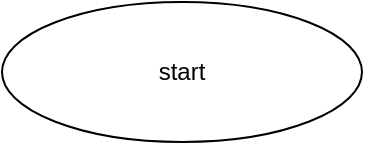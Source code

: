 <mxfile>
    <diagram id="puAR1FpmDUtqjZ42kFOn" name="Страница 1">
        <mxGraphModel dx="922" dy="860" grid="1" gridSize="10" guides="1" tooltips="1" connect="1" arrows="1" fold="1" page="1" pageScale="1" pageWidth="827" pageHeight="1169" math="0" shadow="0">
            <root>
                <mxCell id="0"/>
                <mxCell id="1" parent="0"/>
                <mxCell id="2" value="start" style="ellipse;whiteSpace=wrap;html=1;" vertex="1" parent="1">
                    <mxGeometry x="324" width="180" height="70" as="geometry"/>
                </mxCell>
            </root>
        </mxGraphModel>
    </diagram>
</mxfile>